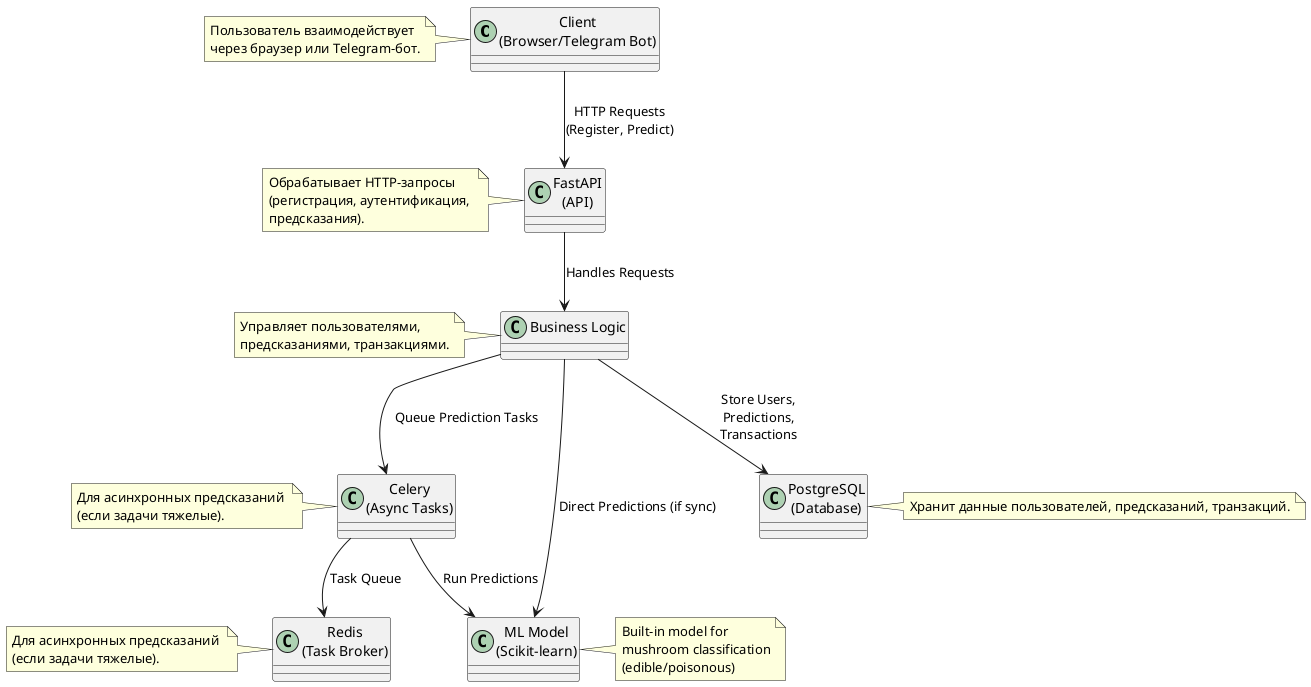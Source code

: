 @startuml Components
!define RECTANGLE class

RECTANGLE "Client\n(Browser/Telegram Bot)" as Client
RECTANGLE "FastAPI\n(API)" as FastAPI
RECTANGLE "Business Logic" as BusinessLogic
RECTANGLE "ML Model\n(Scikit-learn)" as MLModel
RECTANGLE "Celery\n(Async Tasks)" as Celery
RECTANGLE "Redis\n(Task Broker)" as Redis
RECTANGLE "PostgreSQL\n(Database)" as PostgreSQL

Client --> FastAPI : HTTP Requests\n(Register, Predict)
FastAPI --> BusinessLogic : Handles Requests
BusinessLogic --> PostgreSQL : Store Users,\nPredictions,\nTransactions
BusinessLogic --> Celery : Queue Prediction Tasks
Celery --> MLModel : Run Predictions
Celery --> Redis : Task Queue
BusinessLogic --> MLModel : Direct Predictions (if sync)

note right of MLModel
  Built-in model for
  mushroom classification
  (edible/poisonous)
end note

note left of Client
Пользователь взаимодействует 
через браузер или Telegram-бот.
end note

note left of FastAPI
Обрабатывает HTTP-запросы 
(регистрация, аутентификация, 
предсказания).
end note

note left of BusinessLogic
Управляет пользователями, 
предсказаниями, транзакциями.
end note

note left of Redis
Для асинхронных предсказаний 
(если задачи тяжелые).
end note

note left of Celery
Для асинхронных предсказаний 
(если задачи тяжелые).
end note

note right of PostgreSQL
Хранит данные пользователей, предсказаний, транзакций.
end note

@enduml